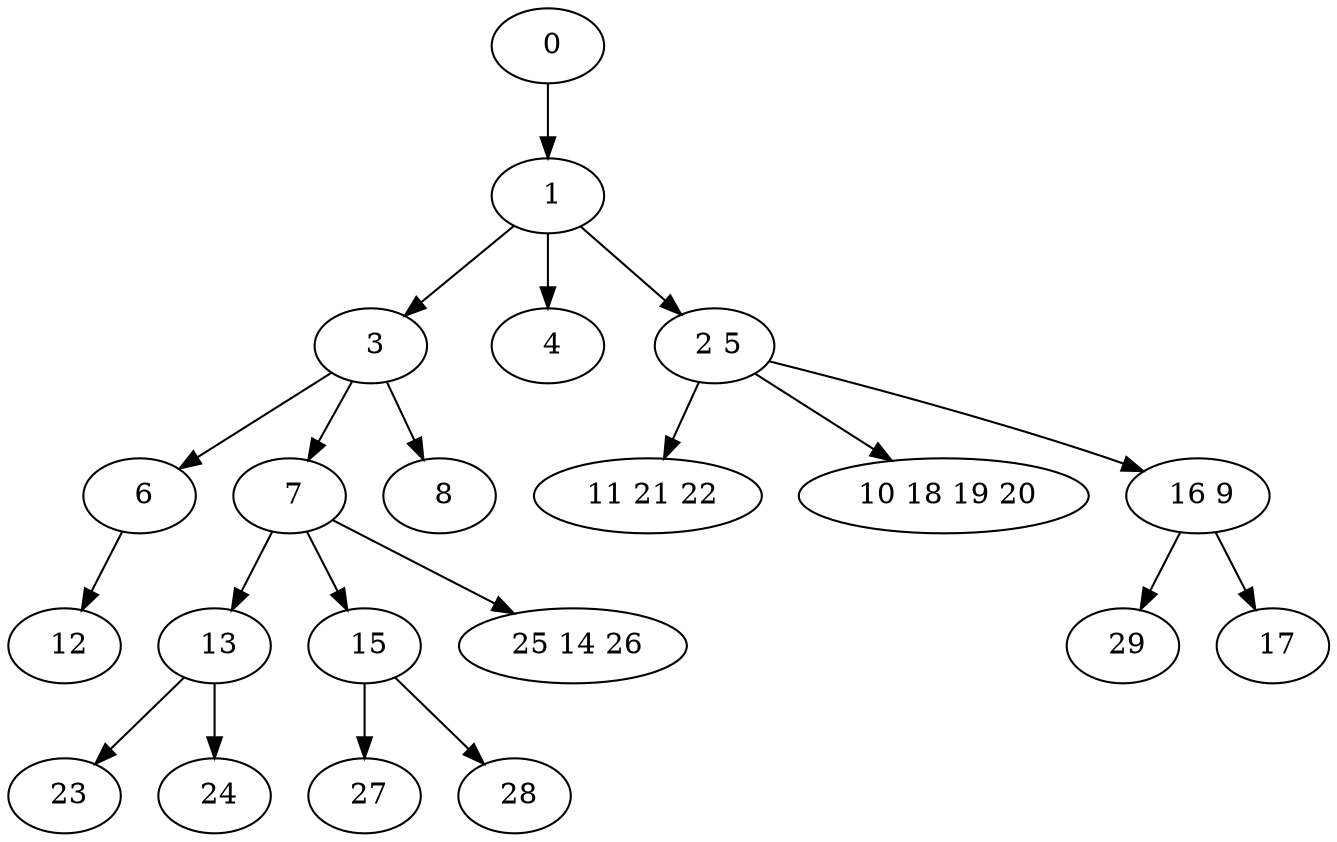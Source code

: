digraph mytree {
" 0" -> " 1";
" 1" -> " 3";
" 1" -> " 4";
" 1" -> " 2 5";
" 3" -> " 6";
" 3" -> " 7";
" 3" -> " 8";
" 4";
" 2 5" -> " 11 21 22";
" 2 5" -> " 10 18 19 20";
" 2 5" -> " 16 9";
" 6" -> " 12";
" 7" -> " 13";
" 7" -> " 15";
" 7" -> " 25 14 26";
" 8";
" 12";
" 29";
" 13" -> " 23";
" 13" -> " 24";
" 15" -> " 27";
" 15" -> " 28";
" 25 14 26";
" 11 21 22";
" 23";
" 24";
" 27";
" 28";
" 10 18 19 20";
" 16 9" -> " 29";
" 16 9" -> " 17";
" 17";
}
